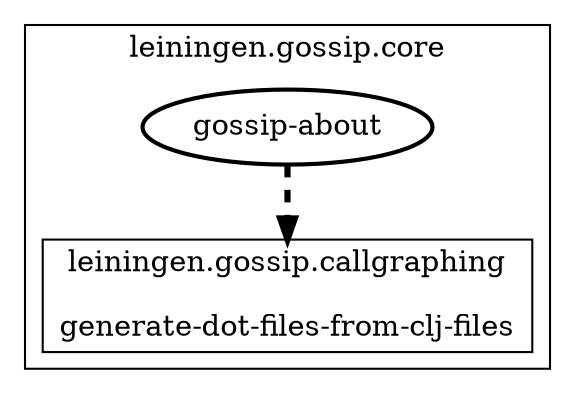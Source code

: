 digraph g {
subgraph cluster1 {
label="leiningen.gossip.core"
G0 [shape=ellipse,style=bold,label="gossip-about"];
G1 [shape=box,label="leiningen.gossip.callgraphing\n\ngenerate-dot-files-from-clj-files"];
}
G0->G1 [penwidth=3,style=dashed];
}
